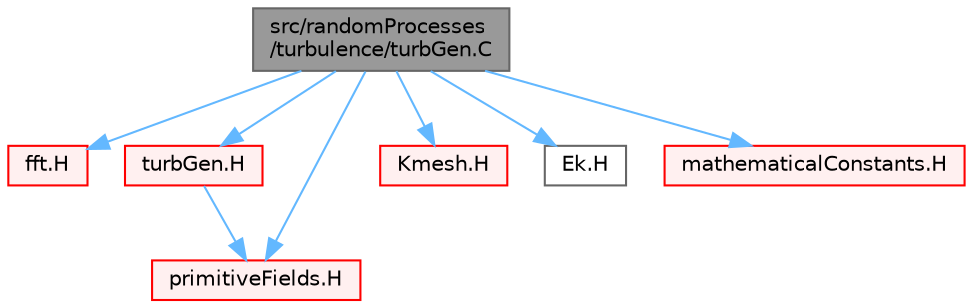 digraph "src/randomProcesses/turbulence/turbGen.C"
{
 // LATEX_PDF_SIZE
  bgcolor="transparent";
  edge [fontname=Helvetica,fontsize=10,labelfontname=Helvetica,labelfontsize=10];
  node [fontname=Helvetica,fontsize=10,shape=box,height=0.2,width=0.4];
  Node1 [id="Node000001",label="src/randomProcesses\l/turbulence/turbGen.C",height=0.2,width=0.4,color="gray40", fillcolor="grey60", style="filled", fontcolor="black",tooltip=" "];
  Node1 -> Node2 [id="edge1_Node000001_Node000002",color="steelblue1",style="solid",tooltip=" "];
  Node2 [id="Node000002",label="fft.H",height=0.2,width=0.4,color="red", fillcolor="#FFF0F0", style="filled",URL="$fft_8H.html",tooltip=" "];
  Node1 -> Node173 [id="edge2_Node000001_Node000173",color="steelblue1",style="solid",tooltip=" "];
  Node173 [id="Node000173",label="turbGen.H",height=0.2,width=0.4,color="red", fillcolor="#FFF0F0", style="filled",URL="$turbGen_8H.html",tooltip=" "];
  Node173 -> Node178 [id="edge3_Node000173_Node000178",color="steelblue1",style="solid",tooltip=" "];
  Node178 [id="Node000178",label="primitiveFields.H",height=0.2,width=0.4,color="red", fillcolor="#FFF0F0", style="filled",URL="$primitiveFields_8H.html",tooltip="Specialisations of Field<T> for scalar, vector and tensor."];
  Node1 -> Node196 [id="edge4_Node000001_Node000196",color="steelblue1",style="solid",tooltip=" "];
  Node196 [id="Node000196",label="Kmesh.H",height=0.2,width=0.4,color="red", fillcolor="#FFF0F0", style="filled",URL="$Kmesh_8H.html",tooltip=" "];
  Node1 -> Node178 [id="edge5_Node000001_Node000178",color="steelblue1",style="solid",tooltip=" "];
  Node1 -> Node353 [id="edge6_Node000001_Node000353",color="steelblue1",style="solid",tooltip=" "];
  Node353 [id="Node000353",label="Ek.H",height=0.2,width=0.4,color="grey40", fillcolor="white", style="filled",URL="$Ek_8H.html",tooltip=" "];
  Node1 -> Node354 [id="edge7_Node000001_Node000354",color="steelblue1",style="solid",tooltip=" "];
  Node354 [id="Node000354",label="mathematicalConstants.H",height=0.2,width=0.4,color="red", fillcolor="#FFF0F0", style="filled",URL="$mathematicalConstants_8H.html",tooltip=" "];
}
